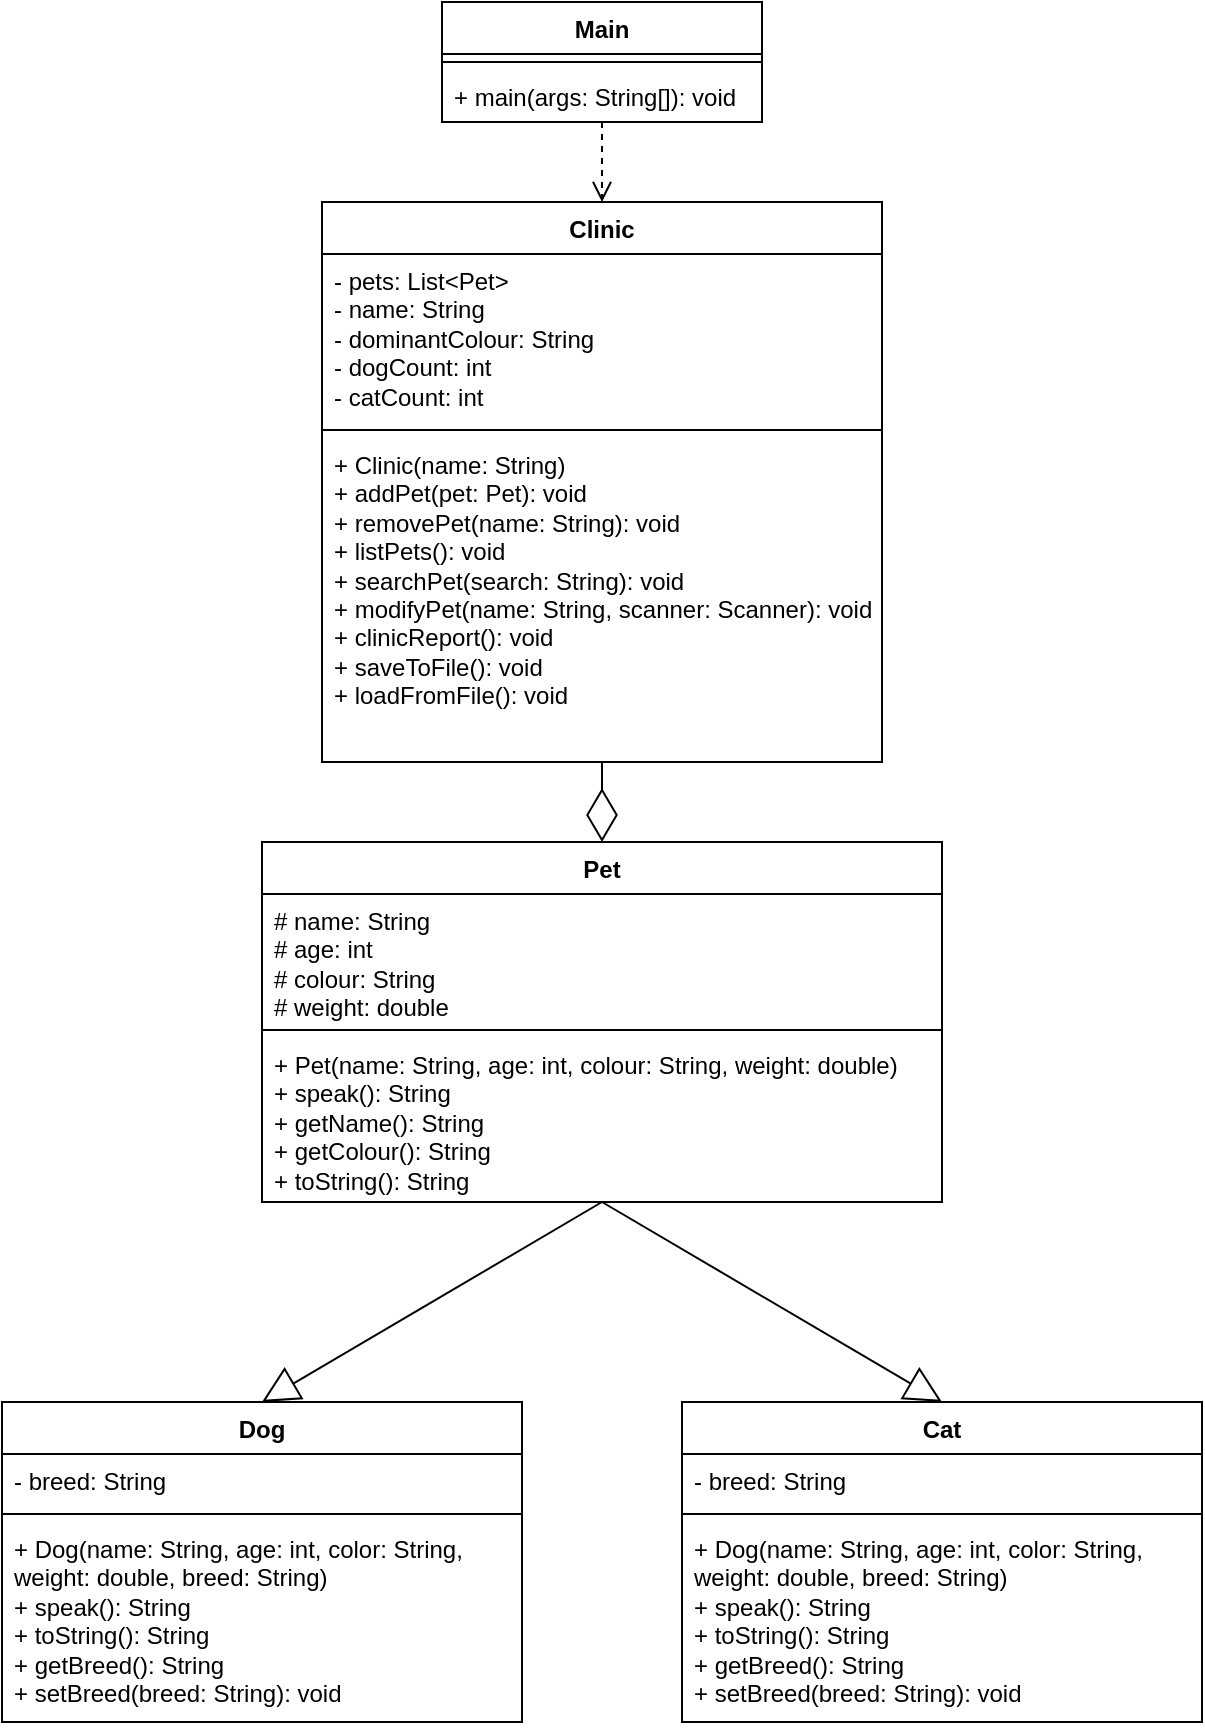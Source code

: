 <mxfile version="26.2.5">
  <diagram name="Page-1" id="b3CRcskbdIkZXFiyhocw">
    <mxGraphModel dx="2040" dy="1111" grid="1" gridSize="10" guides="1" tooltips="1" connect="1" arrows="1" fold="1" page="1" pageScale="1" pageWidth="827" pageHeight="1169" math="0" shadow="0">
      <root>
        <mxCell id="0" />
        <mxCell id="1" parent="0" />
        <mxCell id="RkstQuLrBv7WiiSlIVKr-1" value="&lt;div&gt;Main&lt;/div&gt;" style="swimlane;fontStyle=1;align=center;verticalAlign=top;childLayout=stackLayout;horizontal=1;startSize=26;horizontalStack=0;resizeParent=1;resizeParentMax=0;resizeLast=0;collapsible=1;marginBottom=0;whiteSpace=wrap;html=1;labelBackgroundColor=none;" parent="1" vertex="1">
          <mxGeometry x="320" y="100" width="160" height="60" as="geometry" />
        </mxCell>
        <mxCell id="RkstQuLrBv7WiiSlIVKr-3" value="" style="line;strokeWidth=1;fillColor=none;align=left;verticalAlign=middle;spacingTop=-1;spacingLeft=3;spacingRight=3;rotatable=0;labelPosition=right;points=[];portConstraint=eastwest;labelBackgroundColor=none;" parent="RkstQuLrBv7WiiSlIVKr-1" vertex="1">
          <mxGeometry y="26" width="160" height="8" as="geometry" />
        </mxCell>
        <mxCell id="RkstQuLrBv7WiiSlIVKr-4" value="+ main(args: String[]): void" style="text;strokeColor=none;fillColor=none;align=left;verticalAlign=top;spacingLeft=4;spacingRight=4;overflow=hidden;rotatable=0;points=[[0,0.5],[1,0.5]];portConstraint=eastwest;whiteSpace=wrap;html=1;labelBackgroundColor=none;" parent="RkstQuLrBv7WiiSlIVKr-1" vertex="1">
          <mxGeometry y="34" width="160" height="26" as="geometry" />
        </mxCell>
        <mxCell id="RkstQuLrBv7WiiSlIVKr-5" value="Clinic" style="swimlane;fontStyle=1;align=center;verticalAlign=top;childLayout=stackLayout;horizontal=1;startSize=26;horizontalStack=0;resizeParent=1;resizeParentMax=0;resizeLast=0;collapsible=1;marginBottom=0;whiteSpace=wrap;html=1;labelBackgroundColor=none;" parent="1" vertex="1">
          <mxGeometry x="260" y="200" width="280" height="280" as="geometry" />
        </mxCell>
        <mxCell id="RkstQuLrBv7WiiSlIVKr-6" value="&lt;div&gt;- pets: List&amp;lt;Pet&amp;gt;&lt;/div&gt;&lt;div&gt;- name: String&lt;/div&gt;&lt;div&gt;- dominantColour: String&lt;/div&gt;&lt;div&gt;- dogCount: int&lt;/div&gt;&lt;div&gt;- catCount: int&lt;/div&gt;" style="text;strokeColor=none;fillColor=none;align=left;verticalAlign=top;spacingLeft=4;spacingRight=4;overflow=hidden;rotatable=0;points=[[0,0.5],[1,0.5]];portConstraint=eastwest;whiteSpace=wrap;html=1;labelBackgroundColor=none;" parent="RkstQuLrBv7WiiSlIVKr-5" vertex="1">
          <mxGeometry y="26" width="280" height="84" as="geometry" />
        </mxCell>
        <mxCell id="RkstQuLrBv7WiiSlIVKr-7" value="" style="line;strokeWidth=1;fillColor=none;align=left;verticalAlign=middle;spacingTop=-1;spacingLeft=3;spacingRight=3;rotatable=0;labelPosition=right;points=[];portConstraint=eastwest;labelBackgroundColor=none;" parent="RkstQuLrBv7WiiSlIVKr-5" vertex="1">
          <mxGeometry y="110" width="280" height="8" as="geometry" />
        </mxCell>
        <mxCell id="RkstQuLrBv7WiiSlIVKr-8" value="&lt;div&gt;+ Clinic(name: String)&lt;/div&gt;&lt;div&gt;+ addPet(pet: Pet): void&lt;/div&gt;&lt;div&gt;+ removePet(name: String): void&lt;/div&gt;&lt;div&gt;+ listPets(): void&lt;/div&gt;&lt;div&gt;+ searchPet(search: String): void&lt;/div&gt;&lt;div&gt;+ modifyPet(name: String, scanner: Scanner): void&lt;/div&gt;&lt;div&gt;+ clinicReport(): void&lt;/div&gt;&lt;div&gt;+ saveToFile(): void&lt;/div&gt;&lt;div&gt;+ loadFromFile(): void&lt;/div&gt;" style="text;strokeColor=none;fillColor=none;align=left;verticalAlign=top;spacingLeft=4;spacingRight=4;overflow=hidden;rotatable=0;points=[[0,0.5],[1,0.5]];portConstraint=eastwest;whiteSpace=wrap;html=1;labelBackgroundColor=none;" parent="RkstQuLrBv7WiiSlIVKr-5" vertex="1">
          <mxGeometry y="118" width="280" height="162" as="geometry" />
        </mxCell>
        <mxCell id="RkstQuLrBv7WiiSlIVKr-9" value="Pet" style="swimlane;fontStyle=1;align=center;verticalAlign=top;childLayout=stackLayout;horizontal=1;startSize=26;horizontalStack=0;resizeParent=1;resizeParentMax=0;resizeLast=0;collapsible=1;marginBottom=0;whiteSpace=wrap;html=1;labelBackgroundColor=none;" parent="1" vertex="1">
          <mxGeometry x="230" y="520" width="340" height="180" as="geometry" />
        </mxCell>
        <mxCell id="RkstQuLrBv7WiiSlIVKr-10" value="# name: String&lt;div&gt;# age: int&lt;/div&gt;&lt;div&gt;# colour: String&lt;/div&gt;&lt;div&gt;# weight: double&lt;/div&gt;" style="text;strokeColor=none;fillColor=none;align=left;verticalAlign=top;spacingLeft=4;spacingRight=4;overflow=hidden;rotatable=0;points=[[0,0.5],[1,0.5]];portConstraint=eastwest;whiteSpace=wrap;html=1;labelBackgroundColor=none;" parent="RkstQuLrBv7WiiSlIVKr-9" vertex="1">
          <mxGeometry y="26" width="340" height="64" as="geometry" />
        </mxCell>
        <mxCell id="RkstQuLrBv7WiiSlIVKr-11" value="" style="line;strokeWidth=1;fillColor=none;align=left;verticalAlign=middle;spacingTop=-1;spacingLeft=3;spacingRight=3;rotatable=0;labelPosition=right;points=[];portConstraint=eastwest;labelBackgroundColor=none;" parent="RkstQuLrBv7WiiSlIVKr-9" vertex="1">
          <mxGeometry y="90" width="340" height="8" as="geometry" />
        </mxCell>
        <mxCell id="RkstQuLrBv7WiiSlIVKr-12" value="&lt;div&gt;+ Pet(name: String, age: int, colour: String, weight: double)&lt;/div&gt;&lt;div&gt;+ speak(): String&lt;/div&gt;&lt;div&gt;+ getName(): String&lt;/div&gt;&lt;div&gt;+ getColour(): String&lt;/div&gt;&lt;div&gt;+ toString(): String&lt;/div&gt;" style="text;strokeColor=none;fillColor=none;align=left;verticalAlign=top;spacingLeft=4;spacingRight=4;overflow=hidden;rotatable=0;points=[[0,0.5],[1,0.5]];portConstraint=eastwest;whiteSpace=wrap;html=1;labelBackgroundColor=none;" parent="RkstQuLrBv7WiiSlIVKr-9" vertex="1">
          <mxGeometry y="98" width="340" height="82" as="geometry" />
        </mxCell>
        <mxCell id="RkstQuLrBv7WiiSlIVKr-17" value="Cat" style="swimlane;fontStyle=1;align=center;verticalAlign=top;childLayout=stackLayout;horizontal=1;startSize=26;horizontalStack=0;resizeParent=1;resizeParentMax=0;resizeLast=0;collapsible=1;marginBottom=0;whiteSpace=wrap;html=1;labelBackgroundColor=none;" parent="1" vertex="1">
          <mxGeometry x="440" y="800" width="260" height="160" as="geometry" />
        </mxCell>
        <mxCell id="RkstQuLrBv7WiiSlIVKr-18" value="- breed: String" style="text;strokeColor=none;fillColor=none;align=left;verticalAlign=top;spacingLeft=4;spacingRight=4;overflow=hidden;rotatable=0;points=[[0,0.5],[1,0.5]];portConstraint=eastwest;whiteSpace=wrap;html=1;labelBackgroundColor=none;" parent="RkstQuLrBv7WiiSlIVKr-17" vertex="1">
          <mxGeometry y="26" width="260" height="26" as="geometry" />
        </mxCell>
        <mxCell id="RkstQuLrBv7WiiSlIVKr-19" value="" style="line;strokeWidth=1;fillColor=none;align=left;verticalAlign=middle;spacingTop=-1;spacingLeft=3;spacingRight=3;rotatable=0;labelPosition=right;points=[];portConstraint=eastwest;labelBackgroundColor=none;" parent="RkstQuLrBv7WiiSlIVKr-17" vertex="1">
          <mxGeometry y="52" width="260" height="8" as="geometry" />
        </mxCell>
        <mxCell id="RkstQuLrBv7WiiSlIVKr-20" value="&lt;div&gt;+ Dog(name: String, age: int, color: String, weight: double, breed: String)&lt;/div&gt;&lt;div&gt;+ speak(): String&lt;/div&gt;&lt;div&gt;+ toString(): String&lt;br&gt;+ getBreed(): String&lt;/div&gt;&lt;div&gt;+ setBreed(breed: String): void&lt;/div&gt;" style="text;strokeColor=none;fillColor=none;align=left;verticalAlign=top;spacingLeft=4;spacingRight=4;overflow=hidden;rotatable=0;points=[[0,0.5],[1,0.5]];portConstraint=eastwest;whiteSpace=wrap;html=1;labelBackgroundColor=none;" parent="RkstQuLrBv7WiiSlIVKr-17" vertex="1">
          <mxGeometry y="60" width="260" height="100" as="geometry" />
        </mxCell>
        <mxCell id="RkstQuLrBv7WiiSlIVKr-21" value="Dog" style="swimlane;fontStyle=1;align=center;verticalAlign=top;childLayout=stackLayout;horizontal=1;startSize=26;horizontalStack=0;resizeParent=1;resizeParentMax=0;resizeLast=0;collapsible=1;marginBottom=0;whiteSpace=wrap;html=1;labelBackgroundColor=none;" parent="1" vertex="1">
          <mxGeometry x="100" y="800" width="260" height="160" as="geometry" />
        </mxCell>
        <mxCell id="RkstQuLrBv7WiiSlIVKr-22" value="- breed: String" style="text;strokeColor=none;fillColor=none;align=left;verticalAlign=top;spacingLeft=4;spacingRight=4;overflow=hidden;rotatable=0;points=[[0,0.5],[1,0.5]];portConstraint=eastwest;whiteSpace=wrap;html=1;labelBackgroundColor=none;" parent="RkstQuLrBv7WiiSlIVKr-21" vertex="1">
          <mxGeometry y="26" width="260" height="26" as="geometry" />
        </mxCell>
        <mxCell id="RkstQuLrBv7WiiSlIVKr-23" value="" style="line;strokeWidth=1;fillColor=none;align=left;verticalAlign=middle;spacingTop=-1;spacingLeft=3;spacingRight=3;rotatable=0;labelPosition=right;points=[];portConstraint=eastwest;labelBackgroundColor=none;" parent="RkstQuLrBv7WiiSlIVKr-21" vertex="1">
          <mxGeometry y="52" width="260" height="8" as="geometry" />
        </mxCell>
        <mxCell id="RkstQuLrBv7WiiSlIVKr-24" value="&lt;div&gt;+ Dog(name: String, age: int, color: String, weight: double, breed: String)&lt;/div&gt;&lt;div&gt;+ speak(): String&lt;/div&gt;&lt;div&gt;+ toString(): String&lt;br&gt;+ getBreed(): String&lt;/div&gt;&lt;div&gt;+ setBreed(breed: String): void&lt;/div&gt;" style="text;strokeColor=none;fillColor=none;align=left;verticalAlign=top;spacingLeft=4;spacingRight=4;overflow=hidden;rotatable=0;points=[[0,0.5],[1,0.5]];portConstraint=eastwest;whiteSpace=wrap;html=1;labelBackgroundColor=none;" parent="RkstQuLrBv7WiiSlIVKr-21" vertex="1">
          <mxGeometry y="60" width="260" height="100" as="geometry" />
        </mxCell>
        <mxCell id="hWr8H_frG8juIGzf7I5C-2" value="" style="endArrow=diamondThin;endFill=0;endSize=24;html=1;rounded=0;entryX=0.5;entryY=0;entryDx=0;entryDy=0;exitX=0.5;exitY=1;exitDx=0;exitDy=0;exitPerimeter=0;labelBackgroundColor=none;fontColor=default;" edge="1" parent="1" source="RkstQuLrBv7WiiSlIVKr-8" target="RkstQuLrBv7WiiSlIVKr-9">
          <mxGeometry width="160" relative="1" as="geometry">
            <mxPoint x="330" y="500" as="sourcePoint" />
            <mxPoint x="490" y="500" as="targetPoint" />
          </mxGeometry>
        </mxCell>
        <mxCell id="hWr8H_frG8juIGzf7I5C-4" value="" style="html=1;verticalAlign=bottom;endArrow=open;dashed=1;endSize=8;curved=0;rounded=0;entryX=0.5;entryY=0;entryDx=0;entryDy=0;exitX=0.5;exitY=1;exitDx=0;exitDy=0;exitPerimeter=0;labelBackgroundColor=none;fontColor=default;" edge="1" parent="1" source="RkstQuLrBv7WiiSlIVKr-4" target="RkstQuLrBv7WiiSlIVKr-5">
          <mxGeometry relative="1" as="geometry">
            <mxPoint x="400" y="170" as="sourcePoint" />
            <mxPoint x="210" y="160" as="targetPoint" />
          </mxGeometry>
        </mxCell>
        <mxCell id="hWr8H_frG8juIGzf7I5C-5" value="" style="endArrow=block;endSize=16;endFill=0;html=1;rounded=0;entryX=0.5;entryY=0;entryDx=0;entryDy=0;exitX=0.5;exitY=1;exitDx=0;exitDy=0;exitPerimeter=0;labelBackgroundColor=none;fontColor=default;" edge="1" parent="1" source="RkstQuLrBv7WiiSlIVKr-12" target="RkstQuLrBv7WiiSlIVKr-21">
          <mxGeometry width="160" relative="1" as="geometry">
            <mxPoint x="400" y="720" as="sourcePoint" />
            <mxPoint x="200" y="680" as="targetPoint" />
          </mxGeometry>
        </mxCell>
        <mxCell id="hWr8H_frG8juIGzf7I5C-7" value="" style="endArrow=block;endSize=16;endFill=0;html=1;rounded=0;entryX=0.5;entryY=0;entryDx=0;entryDy=0;exitX=0.5;exitY=1;exitDx=0;exitDy=0;exitPerimeter=0;labelBackgroundColor=none;fontColor=default;" edge="1" parent="1" target="RkstQuLrBv7WiiSlIVKr-17">
          <mxGeometry width="160" relative="1" as="geometry">
            <mxPoint x="400" y="700" as="sourcePoint" />
            <mxPoint x="570" y="760" as="targetPoint" />
          </mxGeometry>
        </mxCell>
      </root>
    </mxGraphModel>
  </diagram>
</mxfile>
